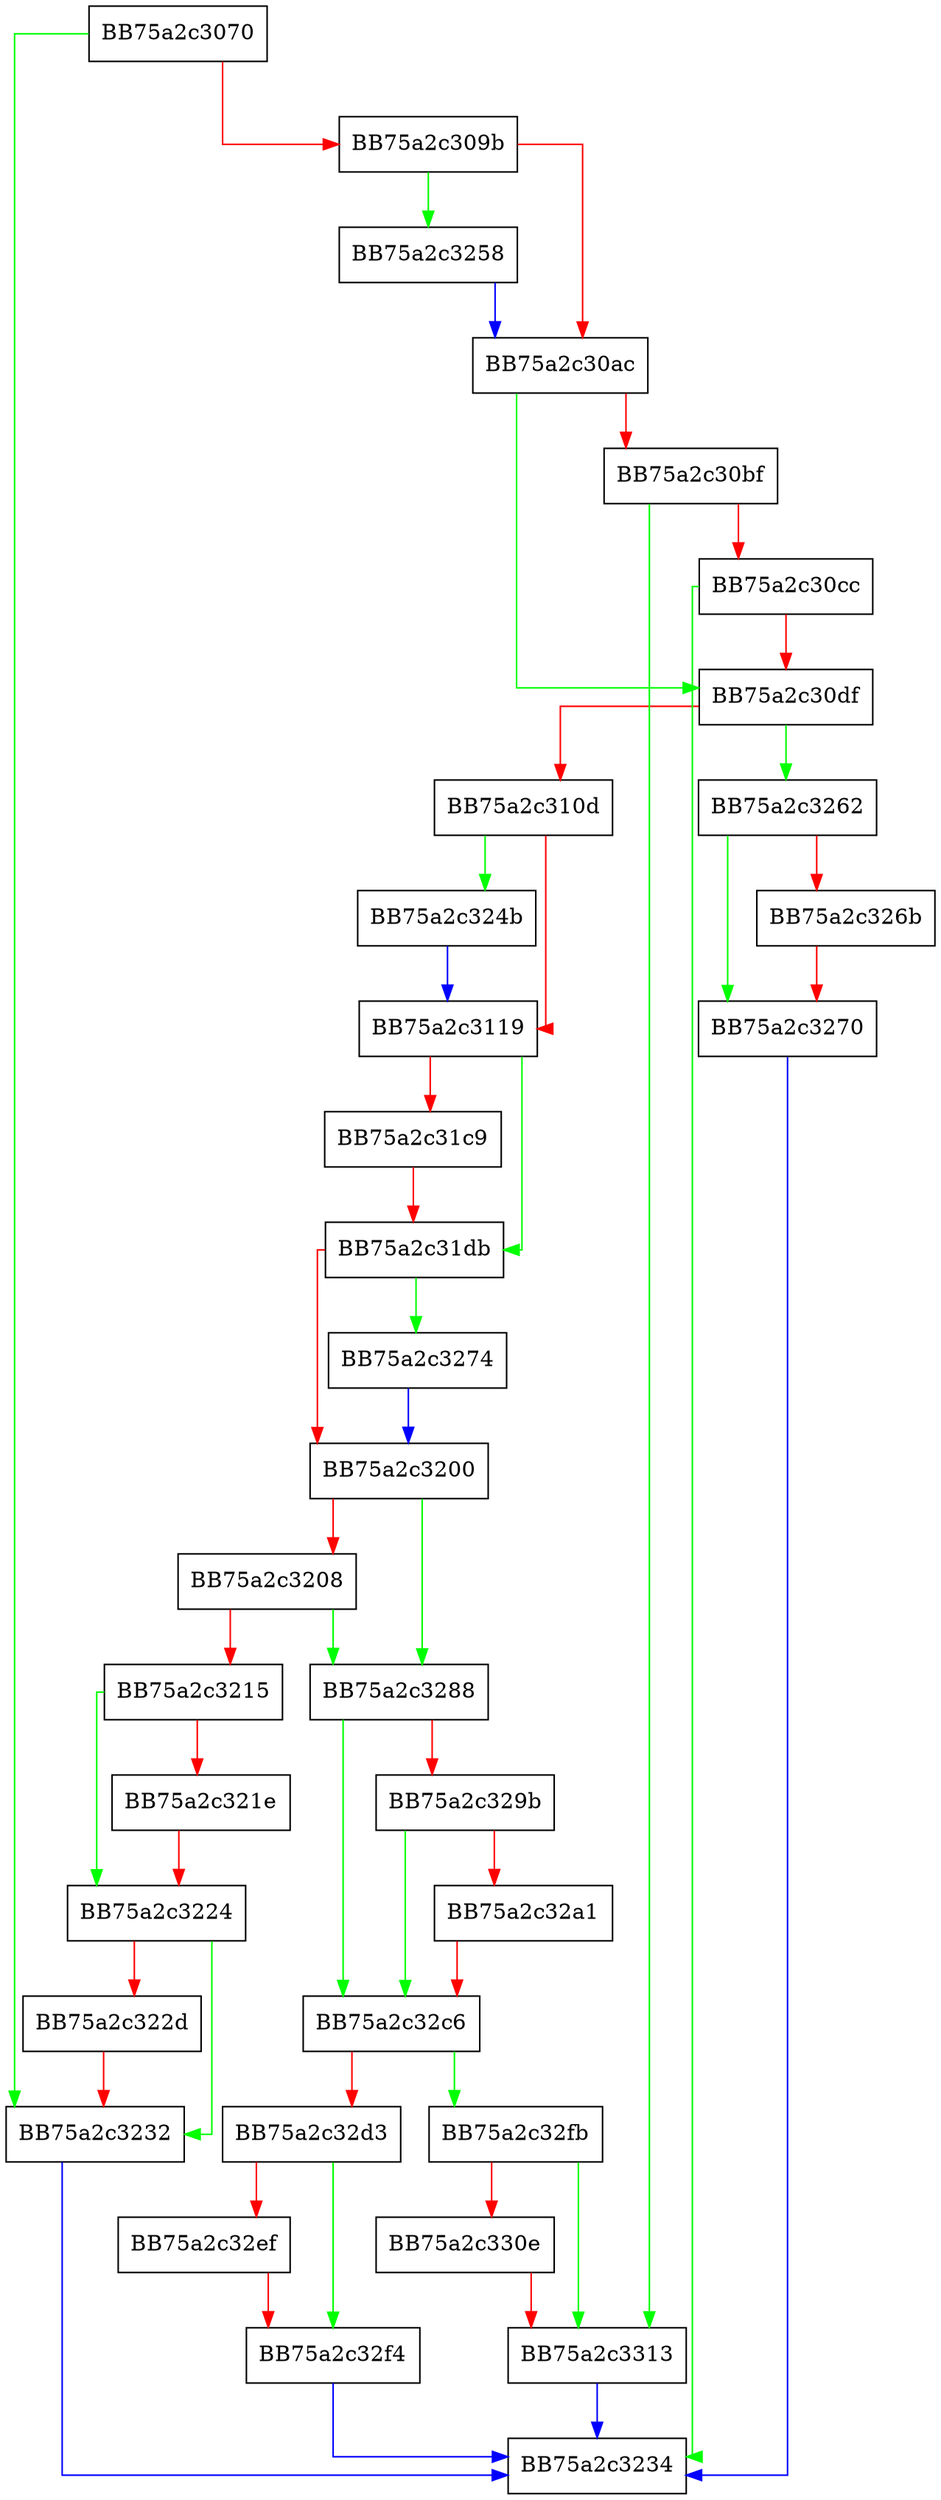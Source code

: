 digraph ScanImpl {
  node [shape="box"];
  graph [splines=ortho];
  BB75a2c3070 -> BB75a2c3232 [color="green"];
  BB75a2c3070 -> BB75a2c309b [color="red"];
  BB75a2c309b -> BB75a2c3258 [color="green"];
  BB75a2c309b -> BB75a2c30ac [color="red"];
  BB75a2c30ac -> BB75a2c30df [color="green"];
  BB75a2c30ac -> BB75a2c30bf [color="red"];
  BB75a2c30bf -> BB75a2c3313 [color="green"];
  BB75a2c30bf -> BB75a2c30cc [color="red"];
  BB75a2c30cc -> BB75a2c3234 [color="green"];
  BB75a2c30cc -> BB75a2c30df [color="red"];
  BB75a2c30df -> BB75a2c3262 [color="green"];
  BB75a2c30df -> BB75a2c310d [color="red"];
  BB75a2c310d -> BB75a2c324b [color="green"];
  BB75a2c310d -> BB75a2c3119 [color="red"];
  BB75a2c3119 -> BB75a2c31db [color="green"];
  BB75a2c3119 -> BB75a2c31c9 [color="red"];
  BB75a2c31c9 -> BB75a2c31db [color="red"];
  BB75a2c31db -> BB75a2c3274 [color="green"];
  BB75a2c31db -> BB75a2c3200 [color="red"];
  BB75a2c3200 -> BB75a2c3288 [color="green"];
  BB75a2c3200 -> BB75a2c3208 [color="red"];
  BB75a2c3208 -> BB75a2c3288 [color="green"];
  BB75a2c3208 -> BB75a2c3215 [color="red"];
  BB75a2c3215 -> BB75a2c3224 [color="green"];
  BB75a2c3215 -> BB75a2c321e [color="red"];
  BB75a2c321e -> BB75a2c3224 [color="red"];
  BB75a2c3224 -> BB75a2c3232 [color="green"];
  BB75a2c3224 -> BB75a2c322d [color="red"];
  BB75a2c322d -> BB75a2c3232 [color="red"];
  BB75a2c3232 -> BB75a2c3234 [color="blue"];
  BB75a2c324b -> BB75a2c3119 [color="blue"];
  BB75a2c3258 -> BB75a2c30ac [color="blue"];
  BB75a2c3262 -> BB75a2c3270 [color="green"];
  BB75a2c3262 -> BB75a2c326b [color="red"];
  BB75a2c326b -> BB75a2c3270 [color="red"];
  BB75a2c3270 -> BB75a2c3234 [color="blue"];
  BB75a2c3274 -> BB75a2c3200 [color="blue"];
  BB75a2c3288 -> BB75a2c32c6 [color="green"];
  BB75a2c3288 -> BB75a2c329b [color="red"];
  BB75a2c329b -> BB75a2c32c6 [color="green"];
  BB75a2c329b -> BB75a2c32a1 [color="red"];
  BB75a2c32a1 -> BB75a2c32c6 [color="red"];
  BB75a2c32c6 -> BB75a2c32fb [color="green"];
  BB75a2c32c6 -> BB75a2c32d3 [color="red"];
  BB75a2c32d3 -> BB75a2c32f4 [color="green"];
  BB75a2c32d3 -> BB75a2c32ef [color="red"];
  BB75a2c32ef -> BB75a2c32f4 [color="red"];
  BB75a2c32f4 -> BB75a2c3234 [color="blue"];
  BB75a2c32fb -> BB75a2c3313 [color="green"];
  BB75a2c32fb -> BB75a2c330e [color="red"];
  BB75a2c330e -> BB75a2c3313 [color="red"];
  BB75a2c3313 -> BB75a2c3234 [color="blue"];
}